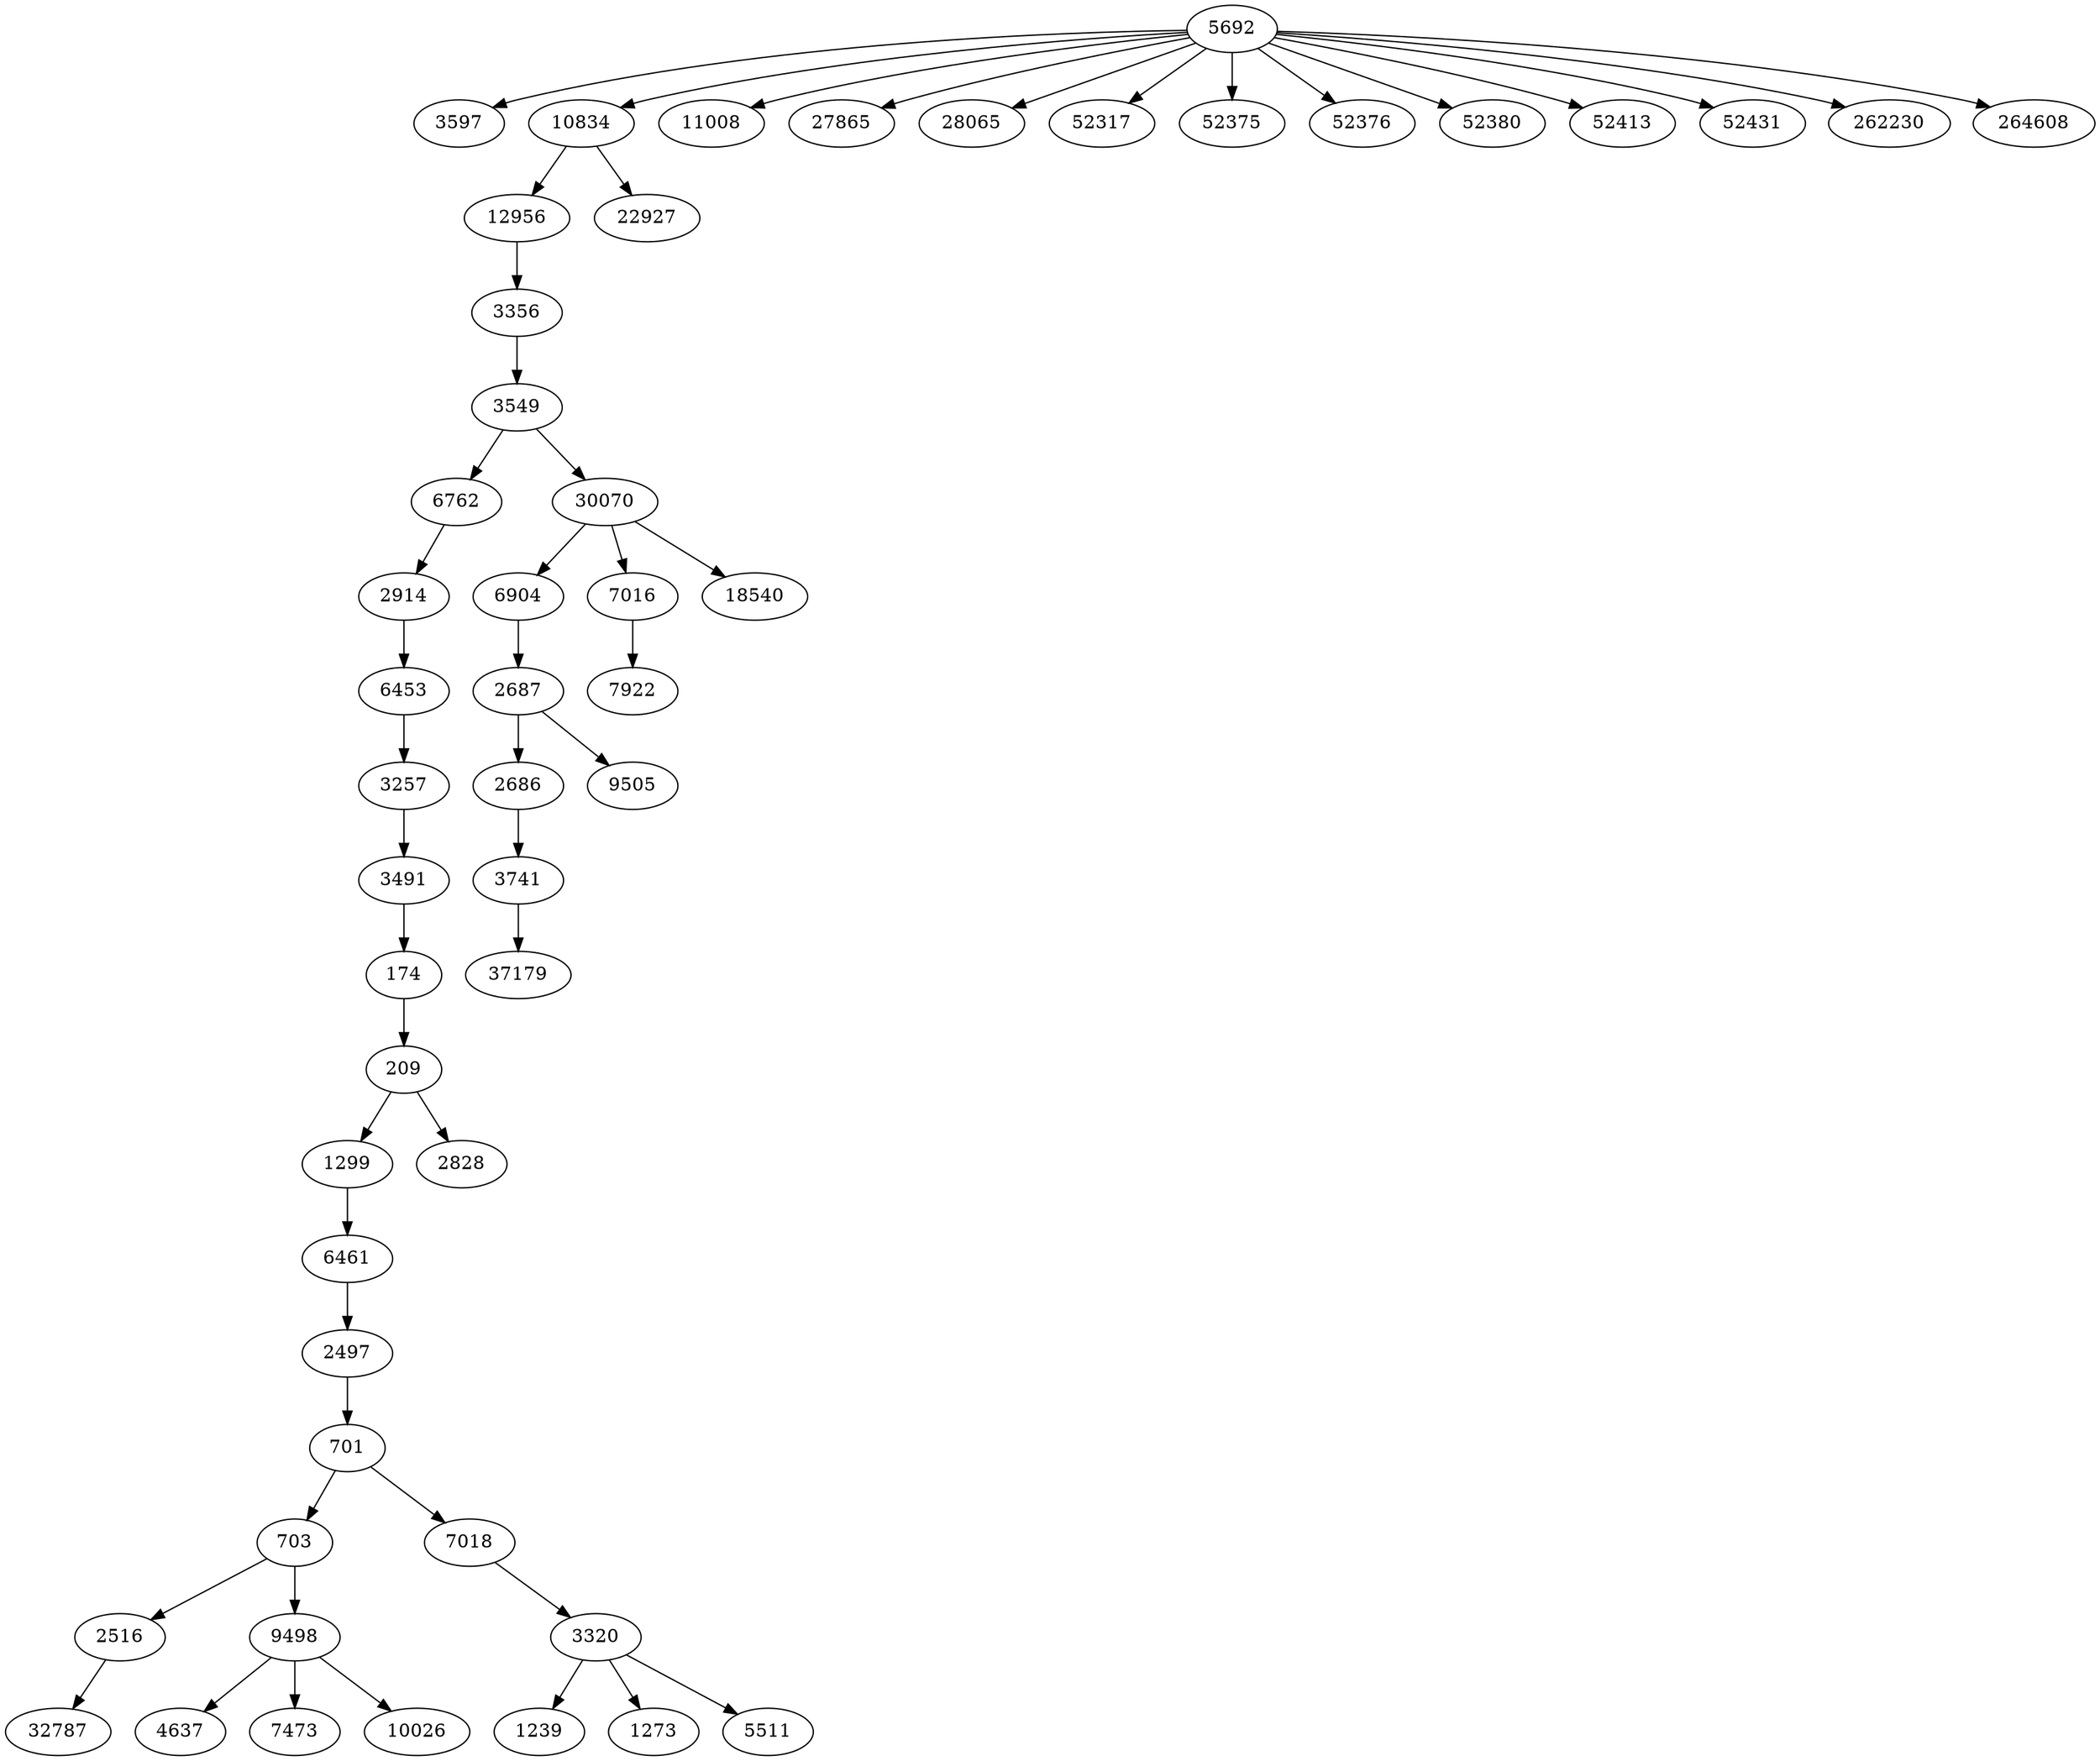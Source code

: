 digraph {
  // Node definitions.
  174;
  209;
  701;
  703;
  1239;
  1273;
  1299;
  2497;
  2516;
  2686;
  2687;
  2828;
  2914;
  3257;
  3320;
  3356;
  3491;
  3549;
  3597;
  3741;
  4637;
  5511;
  5692;
  6453;
  6461;
  6762;
  6904;
  7016;
  7018;
  7473;
  7922;
  9498;
  9505;
  10026;
  10834;
  11008;
  12956;
  18540;
  22927;
  27865;
  28065;
  30070;
  32787;
  37179;
  52317;
  52375;
  52376;
  52380;
  52413;
  52431;
  262230;
  264608;

  // Edge definitions.
  174 -> 209;
  209 -> 1299;
  209 -> 2828;
  701 -> 703;
  701 -> 7018;
  703 -> 2516;
  703 -> 9498;
  1299 -> 6461;
  2497 -> 701;
  2516 -> 32787;
  2686 -> 3741;
  2687 -> 2686;
  2687 -> 9505;
  2914 -> 6453;
  3257 -> 3491;
  3320 -> 1239;
  3320 -> 1273;
  3320 -> 5511;
  3356 -> 3549;
  3491 -> 174;
  3549 -> 6762;
  3549 -> 30070;
  3741 -> 37179;
  5692 -> 3597;
  5692 -> 10834;
  5692 -> 11008;
  5692 -> 27865;
  5692 -> 28065;
  5692 -> 52317;
  5692 -> 52375;
  5692 -> 52376;
  5692 -> 52380;
  5692 -> 52413;
  5692 -> 52431;
  5692 -> 262230;
  5692 -> 264608;
  6453 -> 3257;
  6461 -> 2497;
  6762 -> 2914;
  6904 -> 2687;
  7016 -> 7922;
  7018 -> 3320;
  9498 -> 4637;
  9498 -> 7473;
  9498 -> 10026;
  10834 -> 12956;
  10834 -> 22927;
  12956 -> 3356;
  30070 -> 6904;
  30070 -> 7016;
  30070 -> 18540;
}
